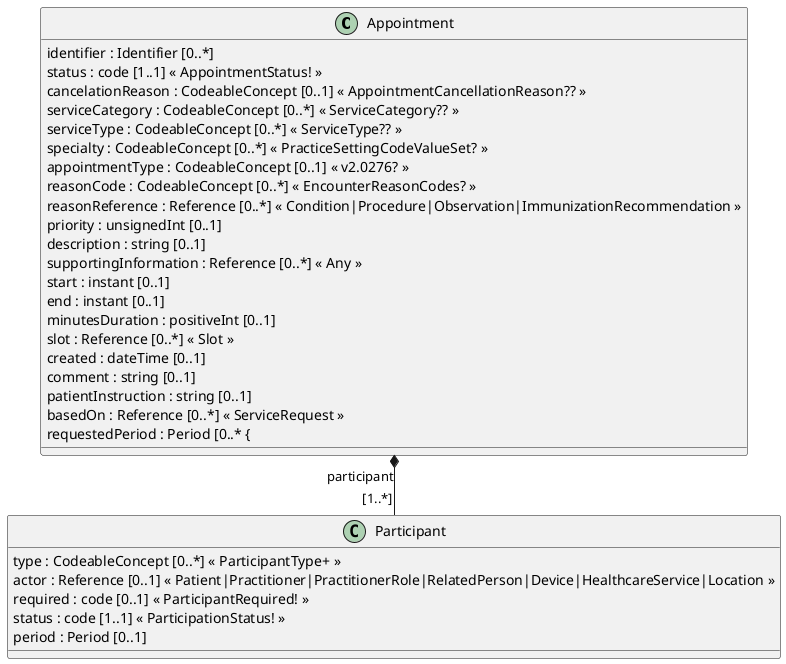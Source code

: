 @startuml
' ========================================
' start: configuration
' ========================================

skinparam linetype ortho

' ========================================
' end: configuration
' ========================================

' ========================================
' start: definition of entities/classes
' ========================================

class Appointment {
  identifier : Identifier [0..*]
  status : code [1..1] « AppointmentStatus! »
  cancelationReason : CodeableConcept [0..1] « AppointmentCancellationReason?? »
  serviceCategory : CodeableConcept [0..*] « ServiceCategory?? »
  serviceType : CodeableConcept [0..*] « ServiceType?? »
  specialty : CodeableConcept [0..*] « PracticeSettingCodeValueSet? »
  appointmentType : CodeableConcept [0..1] « v2.0276? »
  reasonCode : CodeableConcept [0..*] « EncounterReasonCodes? »
  reasonReference : Reference [0..*] « Condition|Procedure|Observation|ImmunizationRecommendation »
  priority : unsignedInt [0..1]
  description : string [0..1]
  supportingInformation : Reference [0..*] « Any »
  start : instant [0..1]
  end : instant [0..1]
  minutesDuration : positiveInt [0..1]
  slot : Reference [0..*] « Slot »
  created : dateTime [0..1]
  comment : string [0..1]
  patientInstruction : string [0..1]
  basedOn : Reference [0..*] « ServiceRequest »
  requestedPeriod : Period [0..* {
}

class Participant {
  type : CodeableConcept [0..*] « ParticipantType+ »
  actor : Reference [0..1] « Patient|Practitioner|PractitionerRole|RelatedPerson|Device|HealthcareService|Location »
  required : code [0..1] « ParticipantRequired! »
  status : code [1..1] « ParticipationStatus! »
  period : Period [0..1]
}

' ========================================
' end: definition of entities/classes
' ========================================

' ========================================
' start: definition of associations
' ========================================

Appointment *-- "[1..*]" Participant : participant

' ========================================
' end: definition of associations
' ========================================
@enduml
